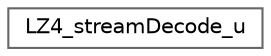 digraph "Graphical Class Hierarchy"
{
 // LATEX_PDF_SIZE
  bgcolor="transparent";
  edge [fontname=Helvetica,fontsize=10,labelfontname=Helvetica,labelfontsize=10];
  node [fontname=Helvetica,fontsize=10,shape=box,height=0.2,width=0.4];
  rankdir="LR";
  Node0 [id="Node000000",label="LZ4_streamDecode_u",height=0.2,width=0.4,color="grey40", fillcolor="white", style="filled",URL="$union_l_z4__stream_decode__u.html",tooltip=" "];
}
